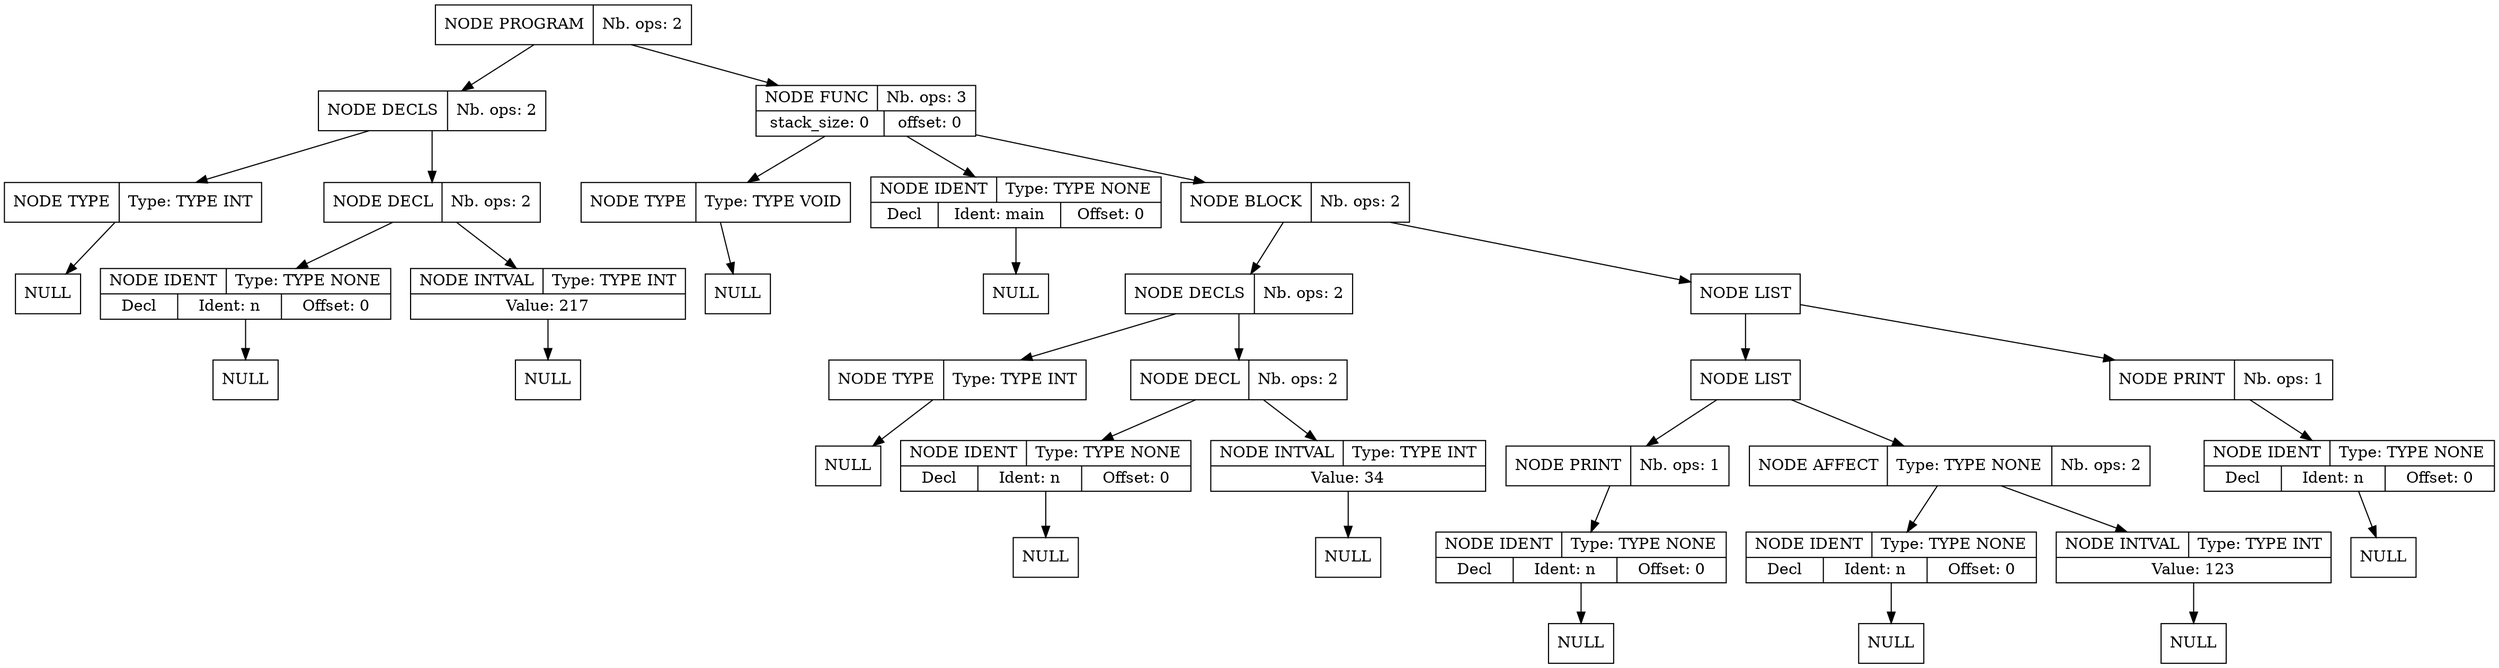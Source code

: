 digraph global_vars {
    N1 [shape=record, label="{{NODE PROGRAM|Nb. ops: 2}}"];
    N2 [shape=record, label="{{NODE DECLS|Nb. ops: 2}}"];
    N3 [shape=record, label="{{NODE TYPE|Type: TYPE INT}}"];
    N4 [shape=record, label="{{NULL}}"];
    edge[tailclip=true];
    N3 -> N4
    edge[tailclip=true];
    N2 -> N3
    N5 [shape=record, label="{{NODE DECL|Nb. ops: 2}}"];
    N6 [shape=record, label="{{NODE IDENT|Type: TYPE NONE}|{<decl>Decl      |Ident: n|Offset: 0}}"];
    N7 [shape=record, label="{{NULL}}"];
    edge[tailclip=true];
    N6 -> N7
    edge[tailclip=true];
    N5 -> N6
    N8 [shape=record, label="{{NODE INTVAL|Type: TYPE INT}|{Value: 217}}"];
    N9 [shape=record, label="{{NULL}}"];
    edge[tailclip=true];
    N8 -> N9
    edge[tailclip=true];
    N5 -> N8
    edge[tailclip=true];
    N2 -> N5
    edge[tailclip=true];
    N1 -> N2
    N10 [shape=record, label="{{NODE FUNC|Nb. ops: 3}|{stack_size: 0|offset: 0}}"];
    N11 [shape=record, label="{{NODE TYPE|Type: TYPE VOID}}"];
    N12 [shape=record, label="{{NULL}}"];
    edge[tailclip=true];
    N11 -> N12
    edge[tailclip=true];
    N10 -> N11
    N13 [shape=record, label="{{NODE IDENT|Type: TYPE NONE}|{<decl>Decl      |Ident: main|Offset: 0}}"];
    N14 [shape=record, label="{{NULL}}"];
    edge[tailclip=true];
    N13 -> N14
    edge[tailclip=true];
    N10 -> N13
    N15 [shape=record, label="{{NODE BLOCK|Nb. ops: 2}}"];
    N16 [shape=record, label="{{NODE DECLS|Nb. ops: 2}}"];
    N17 [shape=record, label="{{NODE TYPE|Type: TYPE INT}}"];
    N18 [shape=record, label="{{NULL}}"];
    edge[tailclip=true];
    N17 -> N18
    edge[tailclip=true];
    N16 -> N17
    N19 [shape=record, label="{{NODE DECL|Nb. ops: 2}}"];
    N20 [shape=record, label="{{NODE IDENT|Type: TYPE NONE}|{<decl>Decl      |Ident: n|Offset: 0}}"];
    N21 [shape=record, label="{{NULL}}"];
    edge[tailclip=true];
    N20 -> N21
    edge[tailclip=true];
    N19 -> N20
    N22 [shape=record, label="{{NODE INTVAL|Type: TYPE INT}|{Value: 34}}"];
    N23 [shape=record, label="{{NULL}}"];
    edge[tailclip=true];
    N22 -> N23
    edge[tailclip=true];
    N19 -> N22
    edge[tailclip=true];
    N16 -> N19
    edge[tailclip=true];
    N15 -> N16
    N24 [shape=record, label="{{NODE LIST}}"];
    N25 [shape=record, label="{{NODE LIST}}"];
    N26 [shape=record, label="{{NODE PRINT|Nb. ops: 1}}"];
    N27 [shape=record, label="{{NODE IDENT|Type: TYPE NONE}|{<decl>Decl      |Ident: n|Offset: 0}}"];
    N28 [shape=record, label="{{NULL}}"];
    edge[tailclip=true];
    N27 -> N28
    edge[tailclip=true];
    N26 -> N27
    edge[tailclip=true];
    N25 -> N26
    N29 [shape=record, label="{{NODE AFFECT|Type: TYPE NONE|Nb. ops: 2}}"];
    N30 [shape=record, label="{{NODE IDENT|Type: TYPE NONE}|{<decl>Decl      |Ident: n|Offset: 0}}"];
    N31 [shape=record, label="{{NULL}}"];
    edge[tailclip=true];
    N30 -> N31
    edge[tailclip=true];
    N29 -> N30
    N32 [shape=record, label="{{NODE INTVAL|Type: TYPE INT}|{Value: 123}}"];
    N33 [shape=record, label="{{NULL}}"];
    edge[tailclip=true];
    N32 -> N33
    edge[tailclip=true];
    N29 -> N32
    edge[tailclip=true];
    N25 -> N29
    edge[tailclip=true];
    N24 -> N25
    N34 [shape=record, label="{{NODE PRINT|Nb. ops: 1}}"];
    N35 [shape=record, label="{{NODE IDENT|Type: TYPE NONE}|{<decl>Decl      |Ident: n|Offset: 0}}"];
    N36 [shape=record, label="{{NULL}}"];
    edge[tailclip=true];
    N35 -> N36
    edge[tailclip=true];
    N34 -> N35
    edge[tailclip=true];
    N24 -> N34
    edge[tailclip=true];
    N15 -> N24
    edge[tailclip=true];
    N10 -> N15
    edge[tailclip=true];
    N1 -> N10
}